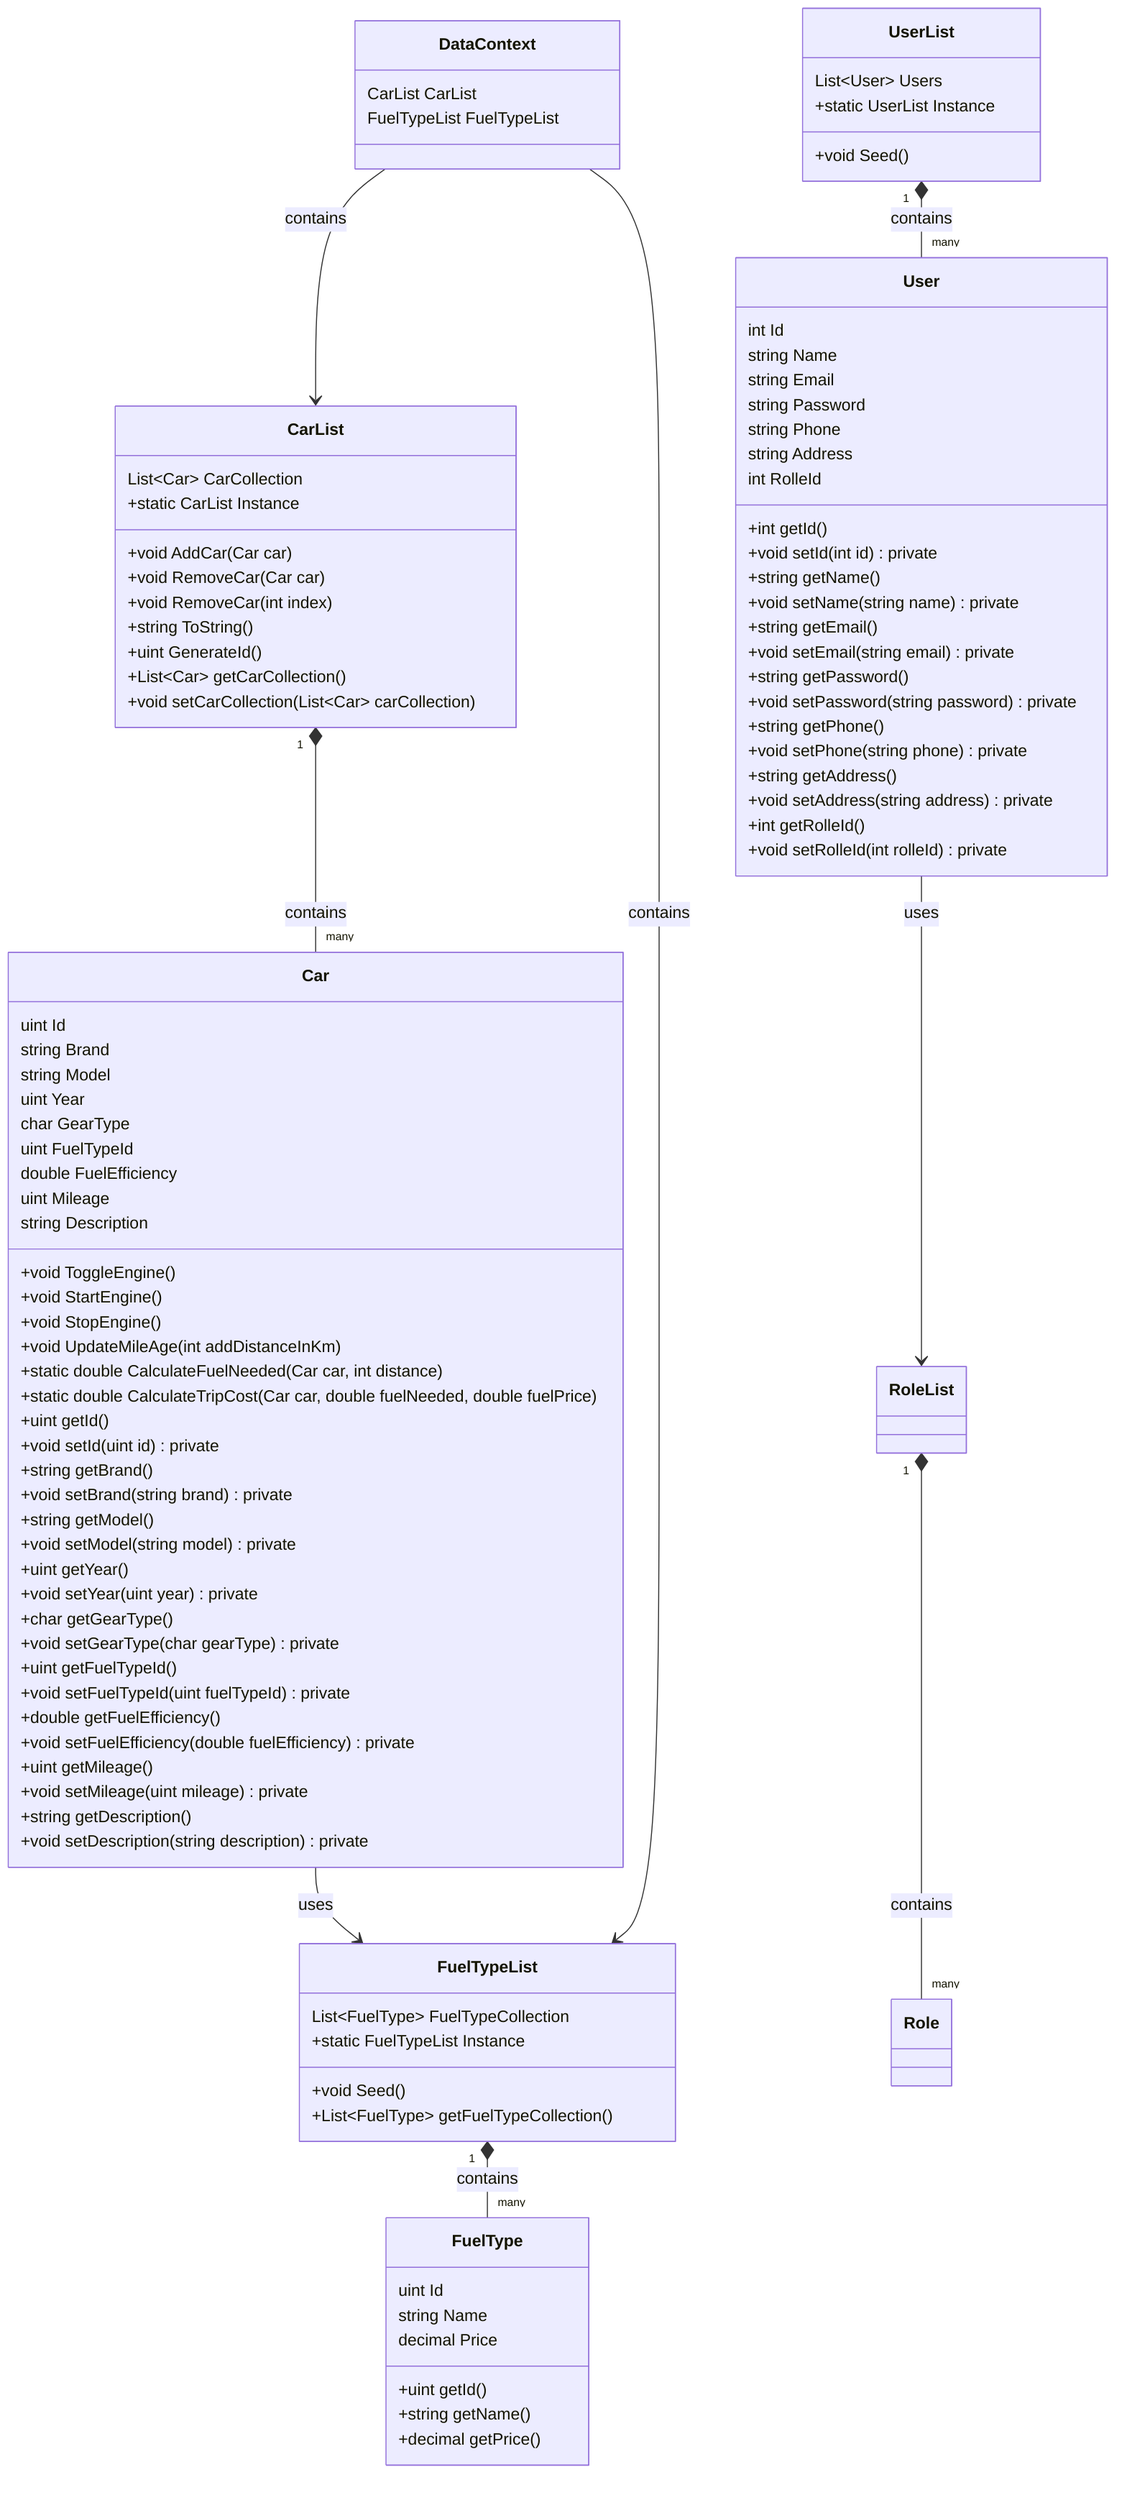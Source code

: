 ﻿classDiagram
    class Car {
        uint Id
        string Brand
        string Model
        uint Year
        char GearType
        uint FuelTypeId
        double FuelEfficiency
        uint Mileage
        string Description
        +void ToggleEngine()
        +void StartEngine()
        +void StopEngine()
        +void UpdateMileAge(int addDistanceInKm)
        +static double CalculateFuelNeeded(Car car, int distance)
        +static double CalculateTripCost(Car car, double fuelNeeded, double fuelPrice)
        +uint getId()
        +void setId(uint id) private
        +string getBrand()
        +void setBrand(string brand) private
        +string getModel()
        +void setModel(string model) private
        +uint getYear()
        +void setYear(uint year) private
        +char getGearType()
        +void setGearType(char gearType) private
        +uint getFuelTypeId()
        +void setFuelTypeId(uint fuelTypeId) private
        +double getFuelEfficiency()
        +void setFuelEfficiency(double fuelEfficiency) private
        +uint getMileage()
        +void setMileage(uint mileage) private
        +string getDescription()
        +void setDescription(string description) private
    }

    class CarList {
        List~Car~ CarCollection
        +static CarList Instance
        +void AddCar(Car car)
        +void RemoveCar(Car car)
        +void RemoveCar(int index)
        +string ToString()
        +uint GenerateId()
        +List~Car~ getCarCollection()
        +void setCarCollection(List~Car~ carCollection)
    }

    class FuelType {
        uint Id
        string Name
        decimal Price
        +uint getId()
        +string getName()
        +decimal getPrice()
    }

    class FuelTypeList {
        List~FuelType~ FuelTypeCollection
        +static FuelTypeList Instance
        +void Seed()
        +List~FuelType~ getFuelTypeCollection()
    }

    class User {
        int Id
        string Name
        string Email
        string Password
        string Phone
        string Address
        int RolleId
        +int getId()
        +void setId(int id) private
        +string getName()
        +void setName(string name) private
        +string getEmail()
        +void setEmail(string email) private
        +string getPassword()
        +void setPassword(string password) private
        +string getPhone()
        +void setPhone(string phone) private
        +string getAddress()
        +void setAddress(string address) private
        +int getRolleId()
        +void setRolleId(int rolleId) private
    }

    class UserList {
        List~User~ Users
        +static UserList Instance
        +void Seed()
    }

    class DataContext {
        CarList CarList
        FuelTypeList FuelTypeList
    }

    Car --> FuelTypeList : uses
    User --> RoleList : uses
    CarList "1" *-- "many" Car : contains
    FuelTypeList "1" *-- "many" FuelType : contains
    UserList "1" *-- "many" User : contains
    RoleList "1" *-- "many" Role : contains
    DataContext --> CarList : contains
    DataContext --> FuelTypeList : contains